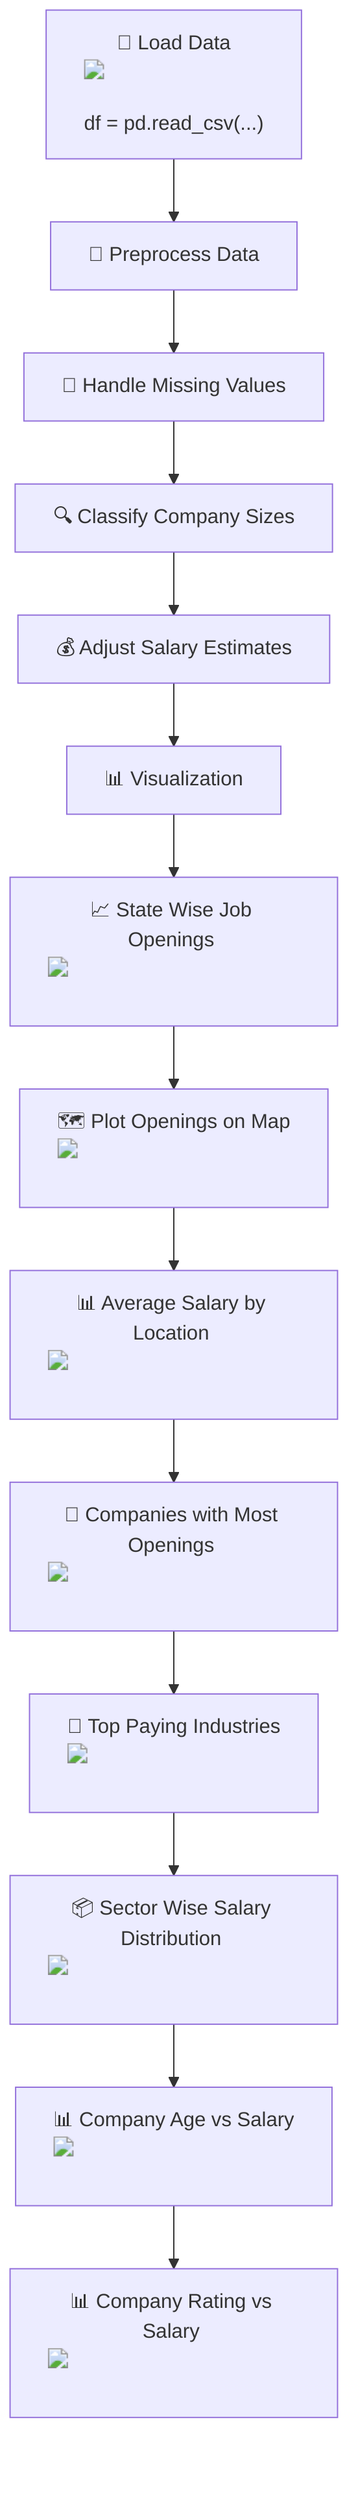 flowchart TD
    A["📂 Load Data <img src='file.svg'/> <br/> df = pd.read_csv(...)"] --> B["🔄 Preprocess Data"]
    B --> C["🧹 Handle Missing Values"]
    C --> D["🔍 Classify Company Sizes"]
    D --> E["💰 Adjust Salary Estimates"]
    E --> F["📊 Visualization"]
    F --> G["📈 State Wise Job Openings <img src='dummy_plots/pie.svg'/> <br/>"]
    G --> H["🗺️ Plot Openings on Map <img src='dummy_plots/scatter_plot_template.svg'/> <br/>"]
    H --> I["📊 Average Salary by Location <img src='dummy_plots/scatter_plot_template.svg'/> <br/>"]
    I --> J["🏢 Companies with Most Openings <img src='dummy_plots/barplot_template.svg'/> <br/>"]
    J --> K["💸 Top Paying Industries <img src='dummy_plots/barplot_template.svg'/> <br/>"]
    K --> L["📦 Sector Wise Salary Distribution <img src='dummy_plots/boxplot_template.svg'/> <br/>"]
    L --> M["📊 Company Age vs Salary <img src='dummy_plots/barplot_template.svg'/> <br/>"]
    M --> N["📊 Company Rating vs Salary <img src='dummy_plots/barplot_template.svg'/> <br/>"]